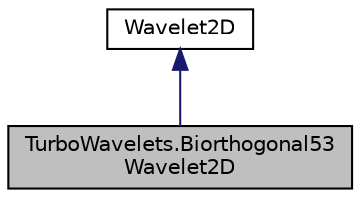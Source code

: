 digraph "TurboWavelets.Biorthogonal53Wavelet2D"
{
  edge [fontname="Helvetica",fontsize="10",labelfontname="Helvetica",labelfontsize="10"];
  node [fontname="Helvetica",fontsize="10",shape=record];
  Node1 [label="TurboWavelets.Biorthogonal53\lWavelet2D",height=0.2,width=0.4,color="black", fillcolor="grey75", style="filled", fontcolor="black"];
  Node2 -> Node1 [dir="back",color="midnightblue",fontsize="10",style="solid"];
  Node2 [label="Wavelet2D",height=0.2,width=0.4,color="black", fillcolor="white", style="filled",URL="$class_turbo_wavelets_1_1_wavelet2_d.html"];
}
